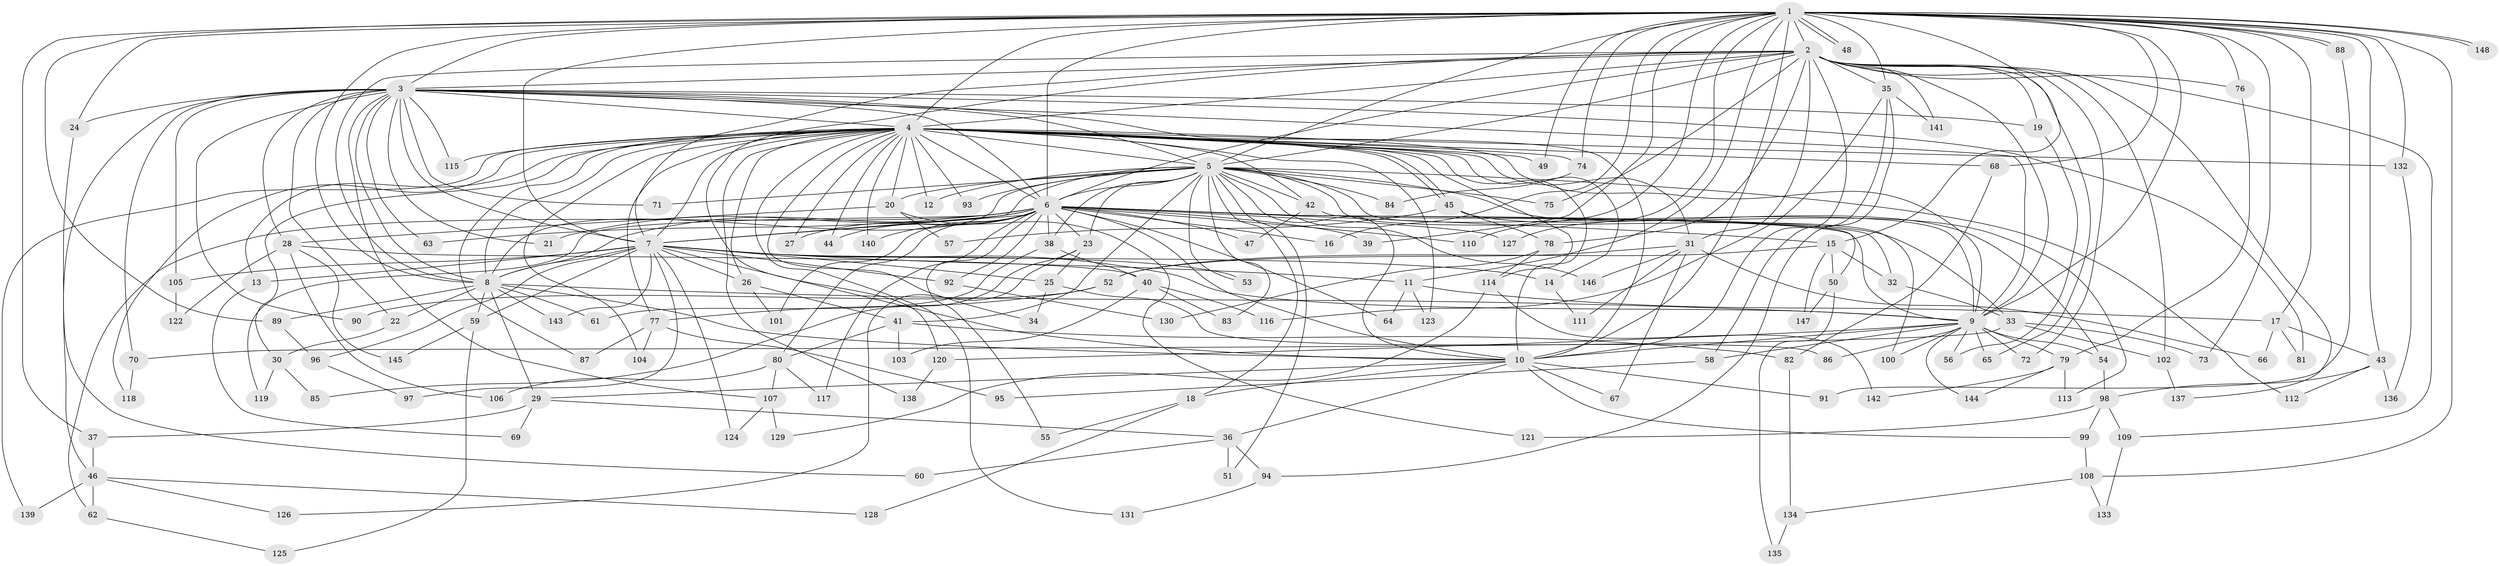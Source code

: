 // coarse degree distribution, {15: 0.009615384615384616, 24: 0.009615384615384616, 5: 0.1346153846153846, 30: 0.009615384615384616, 2: 0.3557692307692308, 3: 0.22115384615384615, 4: 0.14423076923076922, 29: 0.009615384615384616, 1: 0.019230769230769232, 17: 0.009615384615384616, 20: 0.019230769230769232, 18: 0.009615384615384616, 14: 0.009615384615384616, 33: 0.009615384615384616, 6: 0.019230769230769232, 7: 0.009615384615384616}
// Generated by graph-tools (version 1.1) at 2025/36/03/04/25 23:36:20]
// undirected, 148 vertices, 321 edges
graph export_dot {
  node [color=gray90,style=filled];
  1;
  2;
  3;
  4;
  5;
  6;
  7;
  8;
  9;
  10;
  11;
  12;
  13;
  14;
  15;
  16;
  17;
  18;
  19;
  20;
  21;
  22;
  23;
  24;
  25;
  26;
  27;
  28;
  29;
  30;
  31;
  32;
  33;
  34;
  35;
  36;
  37;
  38;
  39;
  40;
  41;
  42;
  43;
  44;
  45;
  46;
  47;
  48;
  49;
  50;
  51;
  52;
  53;
  54;
  55;
  56;
  57;
  58;
  59;
  60;
  61;
  62;
  63;
  64;
  65;
  66;
  67;
  68;
  69;
  70;
  71;
  72;
  73;
  74;
  75;
  76;
  77;
  78;
  79;
  80;
  81;
  82;
  83;
  84;
  85;
  86;
  87;
  88;
  89;
  90;
  91;
  92;
  93;
  94;
  95;
  96;
  97;
  98;
  99;
  100;
  101;
  102;
  103;
  104;
  105;
  106;
  107;
  108;
  109;
  110;
  111;
  112;
  113;
  114;
  115;
  116;
  117;
  118;
  119;
  120;
  121;
  122;
  123;
  124;
  125;
  126;
  127;
  128;
  129;
  130;
  131;
  132;
  133;
  134;
  135;
  136;
  137;
  138;
  139;
  140;
  141;
  142;
  143;
  144;
  145;
  146;
  147;
  148;
  1 -- 2;
  1 -- 3;
  1 -- 4;
  1 -- 5;
  1 -- 6;
  1 -- 7;
  1 -- 8;
  1 -- 9;
  1 -- 10;
  1 -- 11;
  1 -- 15;
  1 -- 16;
  1 -- 17;
  1 -- 24;
  1 -- 35;
  1 -- 37;
  1 -- 39;
  1 -- 43;
  1 -- 48;
  1 -- 48;
  1 -- 49;
  1 -- 68;
  1 -- 73;
  1 -- 74;
  1 -- 76;
  1 -- 88;
  1 -- 88;
  1 -- 89;
  1 -- 108;
  1 -- 110;
  1 -- 127;
  1 -- 132;
  1 -- 148;
  1 -- 148;
  2 -- 3;
  2 -- 4;
  2 -- 5;
  2 -- 6;
  2 -- 7;
  2 -- 8;
  2 -- 9;
  2 -- 10;
  2 -- 19;
  2 -- 31;
  2 -- 35;
  2 -- 65;
  2 -- 72;
  2 -- 75;
  2 -- 76;
  2 -- 78;
  2 -- 102;
  2 -- 109;
  2 -- 120;
  2 -- 137;
  2 -- 141;
  3 -- 4;
  3 -- 5;
  3 -- 6;
  3 -- 7;
  3 -- 8;
  3 -- 9;
  3 -- 10;
  3 -- 19;
  3 -- 21;
  3 -- 22;
  3 -- 24;
  3 -- 28;
  3 -- 46;
  3 -- 63;
  3 -- 70;
  3 -- 71;
  3 -- 81;
  3 -- 90;
  3 -- 105;
  3 -- 107;
  3 -- 115;
  4 -- 5;
  4 -- 6;
  4 -- 7;
  4 -- 8;
  4 -- 9;
  4 -- 10;
  4 -- 12;
  4 -- 13;
  4 -- 14;
  4 -- 20;
  4 -- 26;
  4 -- 27;
  4 -- 30;
  4 -- 31;
  4 -- 34;
  4 -- 42;
  4 -- 44;
  4 -- 45;
  4 -- 45;
  4 -- 49;
  4 -- 68;
  4 -- 74;
  4 -- 77;
  4 -- 87;
  4 -- 93;
  4 -- 104;
  4 -- 114;
  4 -- 115;
  4 -- 118;
  4 -- 123;
  4 -- 131;
  4 -- 132;
  4 -- 138;
  4 -- 139;
  4 -- 140;
  5 -- 6;
  5 -- 7;
  5 -- 8;
  5 -- 9;
  5 -- 10;
  5 -- 12;
  5 -- 18;
  5 -- 20;
  5 -- 23;
  5 -- 38;
  5 -- 41;
  5 -- 42;
  5 -- 51;
  5 -- 53;
  5 -- 71;
  5 -- 75;
  5 -- 83;
  5 -- 84;
  5 -- 93;
  5 -- 100;
  5 -- 112;
  5 -- 113;
  5 -- 146;
  6 -- 7;
  6 -- 8;
  6 -- 9;
  6 -- 10;
  6 -- 15;
  6 -- 16;
  6 -- 21;
  6 -- 23;
  6 -- 27;
  6 -- 32;
  6 -- 33;
  6 -- 38;
  6 -- 39;
  6 -- 44;
  6 -- 47;
  6 -- 55;
  6 -- 62;
  6 -- 63;
  6 -- 64;
  6 -- 80;
  6 -- 92;
  6 -- 101;
  6 -- 110;
  6 -- 117;
  6 -- 119;
  6 -- 127;
  6 -- 140;
  7 -- 8;
  7 -- 9;
  7 -- 10;
  7 -- 11;
  7 -- 13;
  7 -- 14;
  7 -- 25;
  7 -- 26;
  7 -- 53;
  7 -- 59;
  7 -- 92;
  7 -- 96;
  7 -- 97;
  7 -- 105;
  7 -- 124;
  7 -- 143;
  8 -- 9;
  8 -- 10;
  8 -- 22;
  8 -- 29;
  8 -- 59;
  8 -- 61;
  8 -- 89;
  8 -- 143;
  9 -- 10;
  9 -- 54;
  9 -- 56;
  9 -- 58;
  9 -- 65;
  9 -- 72;
  9 -- 79;
  9 -- 86;
  9 -- 100;
  9 -- 120;
  9 -- 144;
  10 -- 18;
  10 -- 29;
  10 -- 36;
  10 -- 67;
  10 -- 91;
  10 -- 99;
  11 -- 17;
  11 -- 64;
  11 -- 123;
  13 -- 69;
  14 -- 111;
  15 -- 32;
  15 -- 50;
  15 -- 52;
  15 -- 147;
  17 -- 43;
  17 -- 66;
  17 -- 81;
  18 -- 55;
  18 -- 128;
  19 -- 56;
  20 -- 28;
  20 -- 57;
  20 -- 121;
  22 -- 30;
  23 -- 25;
  23 -- 85;
  23 -- 126;
  24 -- 60;
  25 -- 34;
  25 -- 86;
  26 -- 41;
  26 -- 101;
  28 -- 40;
  28 -- 106;
  28 -- 122;
  28 -- 145;
  29 -- 36;
  29 -- 37;
  29 -- 69;
  30 -- 85;
  30 -- 119;
  31 -- 52;
  31 -- 66;
  31 -- 67;
  31 -- 111;
  31 -- 146;
  32 -- 33;
  33 -- 70;
  33 -- 73;
  33 -- 102;
  35 -- 58;
  35 -- 94;
  35 -- 116;
  35 -- 141;
  36 -- 51;
  36 -- 60;
  36 -- 94;
  37 -- 46;
  38 -- 40;
  38 -- 61;
  40 -- 83;
  40 -- 103;
  40 -- 116;
  41 -- 80;
  41 -- 82;
  41 -- 103;
  42 -- 47;
  42 -- 50;
  43 -- 98;
  43 -- 112;
  43 -- 136;
  45 -- 54;
  45 -- 57;
  45 -- 78;
  46 -- 62;
  46 -- 126;
  46 -- 128;
  46 -- 139;
  50 -- 135;
  50 -- 147;
  52 -- 77;
  52 -- 90;
  54 -- 98;
  58 -- 95;
  59 -- 125;
  59 -- 145;
  62 -- 125;
  68 -- 82;
  70 -- 118;
  74 -- 84;
  76 -- 79;
  77 -- 87;
  77 -- 95;
  77 -- 104;
  78 -- 114;
  78 -- 130;
  79 -- 113;
  79 -- 142;
  79 -- 144;
  80 -- 106;
  80 -- 107;
  80 -- 117;
  82 -- 134;
  88 -- 91;
  89 -- 96;
  92 -- 130;
  94 -- 131;
  96 -- 97;
  98 -- 99;
  98 -- 109;
  98 -- 121;
  99 -- 108;
  102 -- 137;
  105 -- 122;
  107 -- 124;
  107 -- 129;
  108 -- 133;
  108 -- 134;
  109 -- 133;
  114 -- 129;
  114 -- 142;
  120 -- 138;
  132 -- 136;
  134 -- 135;
}
